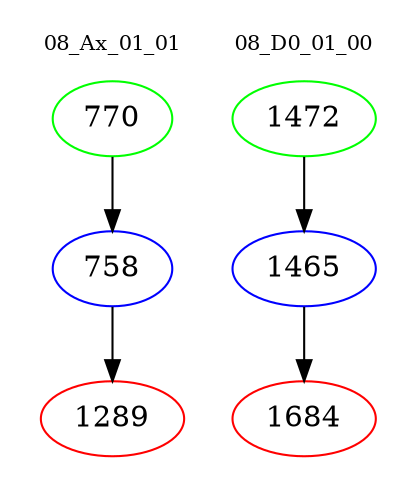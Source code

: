 digraph{
subgraph cluster_0 {
color = white
label = "08_Ax_01_01";
fontsize=10;
T0_770 [label="770", color="green"]
T0_770 -> T0_758 [color="black"]
T0_758 [label="758", color="blue"]
T0_758 -> T0_1289 [color="black"]
T0_1289 [label="1289", color="red"]
}
subgraph cluster_1 {
color = white
label = "08_D0_01_00";
fontsize=10;
T1_1472 [label="1472", color="green"]
T1_1472 -> T1_1465 [color="black"]
T1_1465 [label="1465", color="blue"]
T1_1465 -> T1_1684 [color="black"]
T1_1684 [label="1684", color="red"]
}
}
